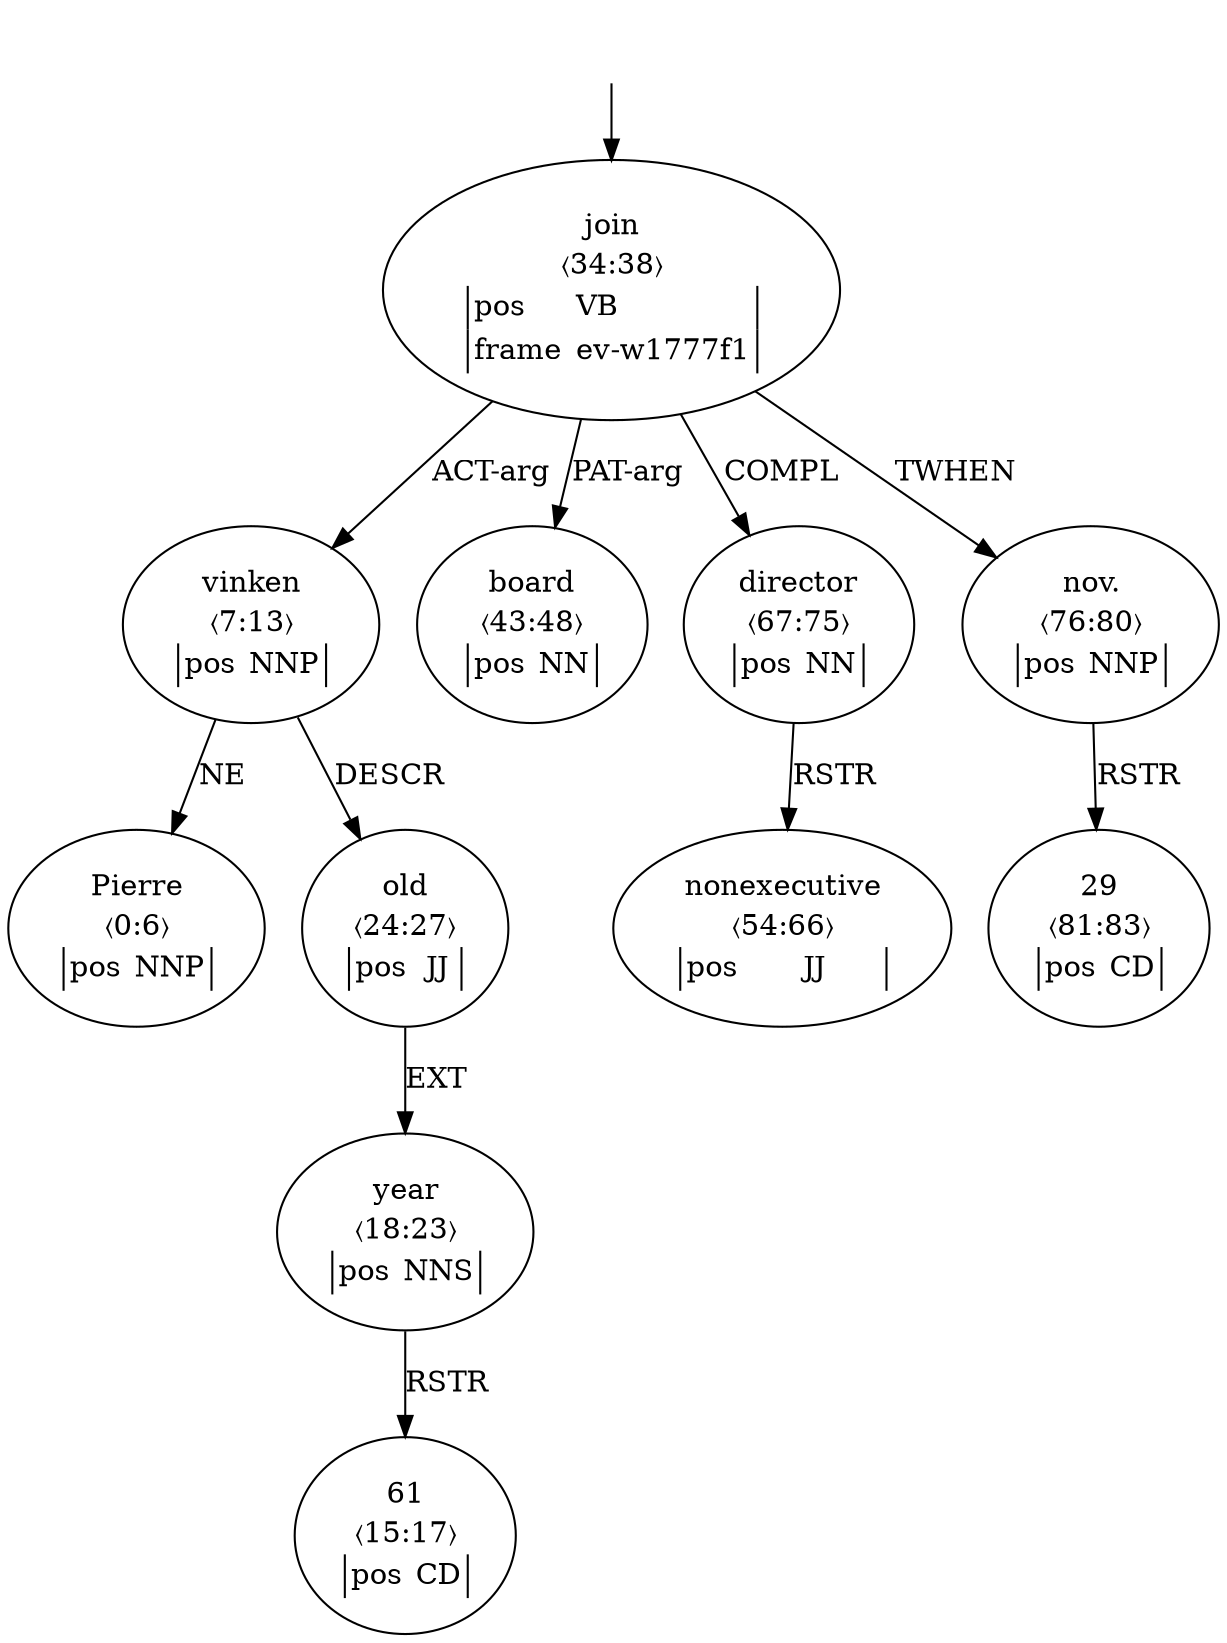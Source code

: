 digraph "20001001" {
  top [ style=invis ];
  top -> 8;
  0 [ label=<<table align="center" border="0" cellspacing="0"><tr><td colspan="2">Pierre</td></tr><tr><td colspan="2">〈0:6〉</td></tr><tr><td sides="l" border="1" align="left">pos</td><td sides="r" border="1" align="left">NNP</td></tr></table>> ];
  1 [ label=<<table align="center" border="0" cellspacing="0"><tr><td colspan="2">vinken</td></tr><tr><td colspan="2">〈7:13〉</td></tr><tr><td sides="l" border="1" align="left">pos</td><td sides="r" border="1" align="left">NNP</td></tr></table>> ];
  3 [ label=<<table align="center" border="0" cellspacing="0"><tr><td colspan="2">61</td></tr><tr><td colspan="2">〈15:17〉</td></tr><tr><td sides="l" border="1" align="left">pos</td><td sides="r" border="1" align="left">CD</td></tr></table>> ];
  4 [ label=<<table align="center" border="0" cellspacing="0"><tr><td colspan="2">year</td></tr><tr><td colspan="2">〈18:23〉</td></tr><tr><td sides="l" border="1" align="left">pos</td><td sides="r" border="1" align="left">NNS</td></tr></table>> ];
  5 [ label=<<table align="center" border="0" cellspacing="0"><tr><td colspan="2">old</td></tr><tr><td colspan="2">〈24:27〉</td></tr><tr><td sides="l" border="1" align="left">pos</td><td sides="r" border="1" align="left">JJ</td></tr></table>> ];
  8 [ label=<<table align="center" border="0" cellspacing="0"><tr><td colspan="2">join</td></tr><tr><td colspan="2">〈34:38〉</td></tr><tr><td sides="l" border="1" align="left">pos</td><td sides="r" border="1" align="left">VB</td></tr><tr><td sides="l" border="1" align="left">frame</td><td sides="r" border="1" align="left">ev-w1777f1</td></tr></table>> ];
  10 [ label=<<table align="center" border="0" cellspacing="0"><tr><td colspan="2">board</td></tr><tr><td colspan="2">〈43:48〉</td></tr><tr><td sides="l" border="1" align="left">pos</td><td sides="r" border="1" align="left">NN</td></tr></table>> ];
  13 [ label=<<table align="center" border="0" cellspacing="0"><tr><td colspan="2">nonexecutive</td></tr><tr><td colspan="2">〈54:66〉</td></tr><tr><td sides="l" border="1" align="left">pos</td><td sides="r" border="1" align="left">JJ</td></tr></table>> ];
  14 [ label=<<table align="center" border="0" cellspacing="0"><tr><td colspan="2">director</td></tr><tr><td colspan="2">〈67:75〉</td></tr><tr><td sides="l" border="1" align="left">pos</td><td sides="r" border="1" align="left">NN</td></tr></table>> ];
  15 [ label=<<table align="center" border="0" cellspacing="0"><tr><td colspan="2">nov.</td></tr><tr><td colspan="2">〈76:80〉</td></tr><tr><td sides="l" border="1" align="left">pos</td><td sides="r" border="1" align="left">NNP</td></tr></table>> ];
  16 [ label=<<table align="center" border="0" cellspacing="0"><tr><td colspan="2">29</td></tr><tr><td colspan="2">〈81:83〉</td></tr><tr><td sides="l" border="1" align="left">pos</td><td sides="r" border="1" align="left">CD</td></tr></table>> ];
  8 -> 10 [ label="PAT-arg" ];
  8 -> 14 [ label="COMPL" ];
  14 -> 13 [ label="RSTR" ];
  1 -> 0 [ label="NE" ];
  4 -> 3 [ label="RSTR" ];
  8 -> 15 [ label="TWHEN" ];
  1 -> 5 [ label="DESCR" ];
  5 -> 4 [ label="EXT" ];
  8 -> 1 [ label="ACT-arg" ];
  15 -> 16 [ label="RSTR" ];
}


